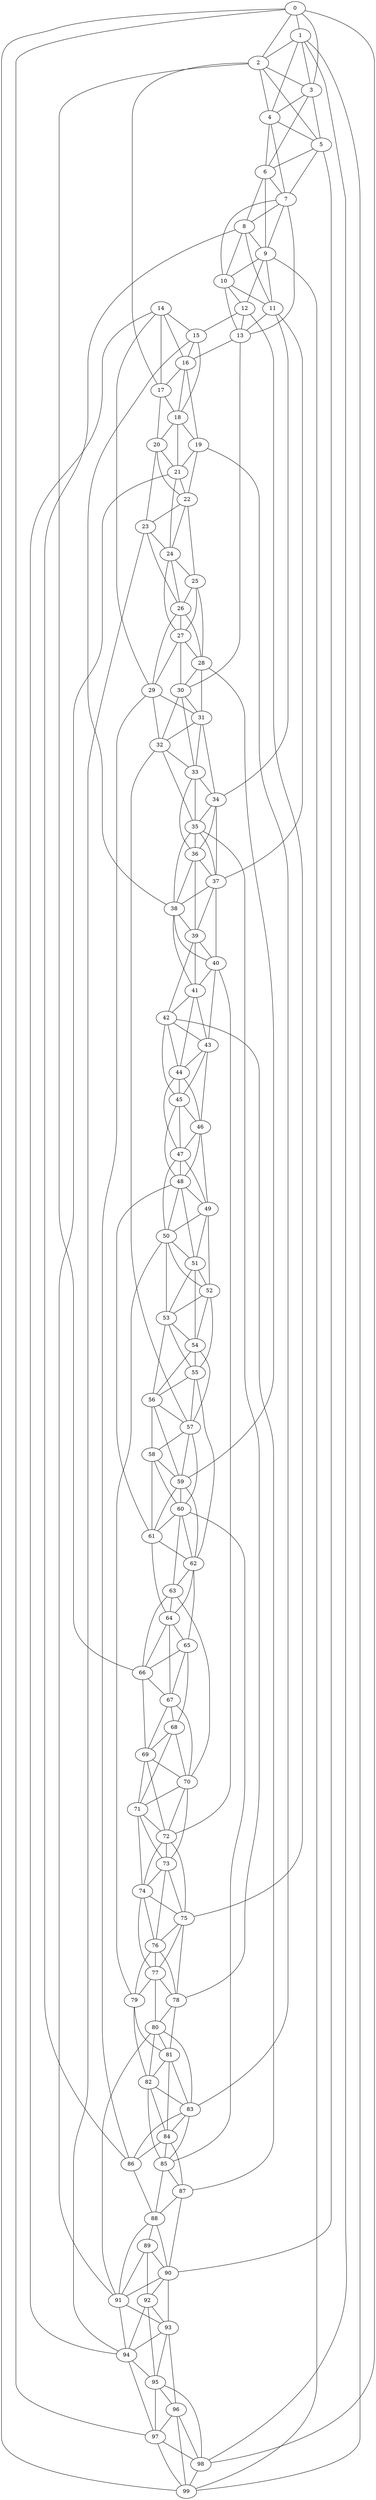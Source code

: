 strict graph "watts_strogatz_graph(100,6,0.1)" {
0;
1;
2;
3;
4;
5;
6;
7;
8;
9;
10;
11;
12;
13;
14;
15;
16;
17;
18;
19;
20;
21;
22;
23;
24;
25;
26;
27;
28;
29;
30;
31;
32;
33;
34;
35;
36;
37;
38;
39;
40;
41;
42;
43;
44;
45;
46;
47;
48;
49;
50;
51;
52;
53;
54;
55;
56;
57;
58;
59;
60;
61;
62;
63;
64;
65;
66;
67;
68;
69;
70;
71;
72;
73;
74;
75;
76;
77;
78;
79;
80;
81;
82;
83;
84;
85;
86;
87;
88;
89;
90;
91;
92;
93;
94;
95;
96;
97;
98;
99;
0 -- 1  [is_available=True, prob="0.06852547962"];
0 -- 2  [is_available=True, prob="0.844454383303"];
0 -- 3  [is_available=True, prob="0.174819482554"];
0 -- 97  [is_available=True, prob="1.0"];
0 -- 98  [is_available=True, prob="0.253178542532"];
0 -- 99  [is_available=True, prob="0.974722183405"];
1 -- 2  [is_available=True, prob="1.0"];
1 -- 99  [is_available=True, prob="0.701017466824"];
1 -- 4  [is_available=True, prob="1.0"];
1 -- 98  [is_available=True, prob="0.263843552144"];
1 -- 3  [is_available=True, prob="0.42349954024"];
2 -- 66  [is_available=True, prob="0.85028306921"];
2 -- 3  [is_available=True, prob="1.0"];
2 -- 4  [is_available=True, prob="0.806155999868"];
2 -- 5  [is_available=True, prob="1.0"];
2 -- 17  [is_available=True, prob="1.0"];
3 -- 4  [is_available=True, prob="0.800878312051"];
3 -- 5  [is_available=True, prob="0.214138585395"];
3 -- 6  [is_available=True, prob="0.874604376007"];
4 -- 5  [is_available=True, prob="0.697486071808"];
4 -- 6  [is_available=True, prob="0.668374304509"];
4 -- 7  [is_available=True, prob="0.87100855109"];
5 -- 6  [is_available=True, prob="1.0"];
5 -- 7  [is_available=True, prob="1.0"];
5 -- 90  [is_available=True, prob="0.456759684844"];
6 -- 7  [is_available=True, prob="1.0"];
6 -- 8  [is_available=True, prob="0.586891872799"];
6 -- 9  [is_available=True, prob="0.691989193264"];
7 -- 8  [is_available=True, prob="0.808979231684"];
7 -- 9  [is_available=True, prob="0.509351337439"];
7 -- 10  [is_available=True, prob="0.511458105944"];
7 -- 13  [is_available=True, prob="1.0"];
8 -- 9  [is_available=True, prob="0.112424384966"];
8 -- 10  [is_available=True, prob="0.689504965038"];
8 -- 11  [is_available=True, prob="0.546372988827"];
8 -- 86  [is_available=True, prob="1.0"];
9 -- 99  [is_available=True, prob="0.221073621595"];
9 -- 10  [is_available=True, prob="0.53839728882"];
9 -- 11  [is_available=True, prob="1.0"];
9 -- 12  [is_available=True, prob="0.556756344463"];
10 -- 11  [is_available=True, prob="1.0"];
10 -- 12  [is_available=True, prob="0.349894453596"];
10 -- 13  [is_available=True, prob="0.455637767402"];
11 -- 34  [is_available=True, prob="0.450344822588"];
11 -- 37  [is_available=True, prob="0.0640603724959"];
11 -- 13  [is_available=True, prob="0.362022746662"];
12 -- 75  [is_available=True, prob="0.124767015094"];
12 -- 13  [is_available=True, prob="0.795210479012"];
12 -- 15  [is_available=True, prob="1.0"];
13 -- 16  [is_available=True, prob="1.0"];
13 -- 30  [is_available=True, prob="1.0"];
14 -- 15  [is_available=True, prob="1.0"];
14 -- 16  [is_available=True, prob="0.151130681412"];
14 -- 17  [is_available=True, prob="0.0937977815439"];
14 -- 29  [is_available=True, prob="0.790375655126"];
14 -- 94  [is_available=True, prob="0.957529069983"];
15 -- 38  [is_available=True, prob="0.25670251656"];
15 -- 16  [is_available=True, prob="0.0848392239813"];
15 -- 18  [is_available=True, prob="0.744376315761"];
16 -- 17  [is_available=True, prob="1.0"];
16 -- 18  [is_available=True, prob="0.200316960727"];
16 -- 19  [is_available=True, prob="0.836801665666"];
17 -- 18  [is_available=True, prob="1.0"];
17 -- 20  [is_available=True, prob="0.0825775721772"];
18 -- 19  [is_available=True, prob="0.091081902123"];
18 -- 20  [is_available=True, prob="1.0"];
18 -- 21  [is_available=True, prob="0.0730509657955"];
19 -- 83  [is_available=True, prob="0.616838862078"];
19 -- 21  [is_available=True, prob="0.86587643647"];
19 -- 22  [is_available=True, prob="0.248064936521"];
20 -- 21  [is_available=True, prob="1.0"];
20 -- 22  [is_available=True, prob="1.0"];
20 -- 23  [is_available=True, prob="0.241251483708"];
21 -- 22  [is_available=True, prob="0.140877808919"];
21 -- 24  [is_available=True, prob="0.893517190111"];
21 -- 91  [is_available=True, prob="0.884946754337"];
22 -- 23  [is_available=True, prob="0.0307465814171"];
22 -- 24  [is_available=True, prob="1.0"];
22 -- 25  [is_available=True, prob="0.237637296292"];
23 -- 24  [is_available=True, prob="0.60033016782"];
23 -- 26  [is_available=True, prob="0.265915431947"];
23 -- 94  [is_available=True, prob="1.0"];
24 -- 25  [is_available=True, prob="0.41844465421"];
24 -- 26  [is_available=True, prob="0.37710738649"];
24 -- 27  [is_available=True, prob="1.0"];
25 -- 26  [is_available=True, prob="1.0"];
25 -- 27  [is_available=True, prob="0.18498062704"];
25 -- 28  [is_available=True, prob="0.551705327648"];
26 -- 27  [is_available=True, prob="0.540082718954"];
26 -- 28  [is_available=True, prob="0.885837185731"];
26 -- 29  [is_available=True, prob="0.602567100835"];
27 -- 28  [is_available=True, prob="0.799952547173"];
27 -- 29  [is_available=True, prob="0.594924719796"];
27 -- 30  [is_available=True, prob="0.876467268509"];
28 -- 59  [is_available=True, prob="0.627345121783"];
28 -- 30  [is_available=True, prob="0.140846757385"];
28 -- 31  [is_available=True, prob="1.0"];
29 -- 32  [is_available=True, prob="0.348629879718"];
29 -- 86  [is_available=True, prob="0.869311098021"];
29 -- 31  [is_available=True, prob="0.987457386381"];
30 -- 32  [is_available=True, prob="0.569798952798"];
30 -- 33  [is_available=True, prob="0.485782650274"];
30 -- 31  [is_available=True, prob="0.109076658876"];
31 -- 32  [is_available=True, prob="1.0"];
31 -- 33  [is_available=True, prob="1.0"];
31 -- 34  [is_available=True, prob="0.144130571292"];
32 -- 33  [is_available=True, prob="0.212191827656"];
32 -- 35  [is_available=True, prob="0.671989249832"];
32 -- 57  [is_available=True, prob="0.700957479597"];
33 -- 34  [is_available=True, prob="1.0"];
33 -- 35  [is_available=True, prob="0.822816883015"];
33 -- 36  [is_available=True, prob="0.681093717712"];
34 -- 35  [is_available=True, prob="0.187146934183"];
34 -- 36  [is_available=True, prob="1.0"];
34 -- 37  [is_available=True, prob="1.0"];
35 -- 36  [is_available=True, prob="0.222576543311"];
35 -- 37  [is_available=True, prob="0.051741535706"];
35 -- 38  [is_available=True, prob="1.0"];
35 -- 78  [is_available=True, prob="0.938255661858"];
36 -- 37  [is_available=True, prob="0.425115970214"];
36 -- 38  [is_available=True, prob="1.0"];
36 -- 39  [is_available=True, prob="0.775375005788"];
37 -- 38  [is_available=True, prob="0.778737638844"];
37 -- 39  [is_available=True, prob="0.680311790353"];
37 -- 40  [is_available=True, prob="0.0231267152333"];
38 -- 39  [is_available=True, prob="0.761488851599"];
38 -- 40  [is_available=True, prob="0.0481242879328"];
38 -- 41  [is_available=True, prob="0.472072569245"];
39 -- 40  [is_available=True, prob="0.422465990885"];
39 -- 41  [is_available=True, prob="0.116671326729"];
39 -- 42  [is_available=True, prob="1.0"];
40 -- 72  [is_available=True, prob="1.0"];
40 -- 41  [is_available=True, prob="0.396587732598"];
40 -- 43  [is_available=True, prob="1.0"];
41 -- 42  [is_available=True, prob="0.714372092428"];
41 -- 43  [is_available=True, prob="0.175824751894"];
41 -- 44  [is_available=True, prob="0.184731652011"];
42 -- 43  [is_available=True, prob="0.991810747998"];
42 -- 44  [is_available=True, prob="0.445603048184"];
42 -- 45  [is_available=True, prob="0.524147557867"];
42 -- 87  [is_available=True, prob="0.737278558704"];
43 -- 44  [is_available=True, prob="1.0"];
43 -- 45  [is_available=True, prob="1.0"];
43 -- 46  [is_available=True, prob="0.954494034705"];
44 -- 45  [is_available=True, prob="0.287687524848"];
44 -- 46  [is_available=True, prob="0.162594156677"];
44 -- 47  [is_available=True, prob="1.0"];
45 -- 46  [is_available=True, prob="0.457144818095"];
45 -- 47  [is_available=True, prob="1.0"];
45 -- 48  [is_available=True, prob="1.0"];
46 -- 47  [is_available=True, prob="0.364485829916"];
46 -- 48  [is_available=True, prob="0.232055018165"];
46 -- 49  [is_available=True, prob="0.0530576676279"];
47 -- 48  [is_available=True, prob="0.102920072674"];
47 -- 49  [is_available=True, prob="1.0"];
47 -- 50  [is_available=True, prob="1.0"];
48 -- 49  [is_available=True, prob="0.600700540128"];
48 -- 50  [is_available=True, prob="0.21480000126"];
48 -- 51  [is_available=True, prob="1.0"];
48 -- 61  [is_available=True, prob="0.0274739233598"];
49 -- 50  [is_available=True, prob="0.636649855944"];
49 -- 51  [is_available=True, prob="1.0"];
49 -- 52  [is_available=True, prob="1.0"];
50 -- 51  [is_available=True, prob="0.731001166134"];
50 -- 52  [is_available=True, prob="0.172058353298"];
50 -- 53  [is_available=True, prob="0.914706825983"];
50 -- 79  [is_available=True, prob="0.902802626263"];
51 -- 52  [is_available=True, prob="0.69891566674"];
51 -- 53  [is_available=True, prob="0.854646719927"];
51 -- 54  [is_available=True, prob="1.0"];
52 -- 53  [is_available=True, prob="1.0"];
52 -- 54  [is_available=True, prob="0.0974737119183"];
52 -- 55  [is_available=True, prob="0.25477023252"];
53 -- 54  [is_available=True, prob="0.121526850825"];
53 -- 55  [is_available=True, prob="0.966814060882"];
53 -- 56  [is_available=True, prob="0.254293213283"];
54 -- 55  [is_available=True, prob="0.0106939078794"];
54 -- 56  [is_available=True, prob="1.0"];
54 -- 57  [is_available=True, prob="0.721534948117"];
55 -- 56  [is_available=True, prob="0.802072388163"];
55 -- 57  [is_available=True, prob="1.0"];
55 -- 62  [is_available=True, prob="0.847977839416"];
56 -- 57  [is_available=True, prob="0.710684880655"];
56 -- 58  [is_available=True, prob="1.0"];
56 -- 59  [is_available=True, prob="0.298227282288"];
57 -- 58  [is_available=True, prob="0.0659472373594"];
57 -- 59  [is_available=True, prob="1.0"];
57 -- 60  [is_available=True, prob="0.575729286963"];
58 -- 59  [is_available=True, prob="0.552427860811"];
58 -- 60  [is_available=True, prob="1.0"];
58 -- 61  [is_available=True, prob="0.229096901315"];
59 -- 60  [is_available=True, prob="0.0828958169377"];
59 -- 61  [is_available=True, prob="0.646688535943"];
59 -- 62  [is_available=True, prob="1.0"];
60 -- 85  [is_available=True, prob="1.0"];
60 -- 61  [is_available=True, prob="1.0"];
60 -- 62  [is_available=True, prob="0.589798068946"];
60 -- 63  [is_available=True, prob="1.0"];
61 -- 64  [is_available=True, prob="0.629689829474"];
61 -- 62  [is_available=True, prob="0.59857319538"];
62 -- 64  [is_available=True, prob="0.153144123117"];
62 -- 65  [is_available=True, prob="0.124462368684"];
62 -- 63  [is_available=True, prob="1.0"];
63 -- 64  [is_available=True, prob="0.390399203218"];
63 -- 66  [is_available=True, prob="1.0"];
63 -- 70  [is_available=True, prob="0.645358920796"];
64 -- 65  [is_available=True, prob="0.663950327952"];
64 -- 66  [is_available=True, prob="1.0"];
64 -- 67  [is_available=True, prob="0.632896005352"];
65 -- 66  [is_available=True, prob="0.871932091069"];
65 -- 67  [is_available=True, prob="0.0444132587035"];
65 -- 68  [is_available=True, prob="1.0"];
66 -- 67  [is_available=True, prob="0.363149252221"];
66 -- 69  [is_available=True, prob="0.774667316539"];
67 -- 68  [is_available=True, prob="0.143355509486"];
67 -- 69  [is_available=True, prob="1.0"];
67 -- 70  [is_available=True, prob="0.409323564204"];
68 -- 69  [is_available=True, prob="0.450931936494"];
68 -- 70  [is_available=True, prob="0.359730632499"];
68 -- 71  [is_available=True, prob="1.0"];
69 -- 70  [is_available=True, prob="0.353486583693"];
69 -- 71  [is_available=True, prob="0.29730005388"];
69 -- 72  [is_available=True, prob="0.833567908489"];
70 -- 71  [is_available=True, prob="0.197237166396"];
70 -- 72  [is_available=True, prob="1.0"];
70 -- 73  [is_available=True, prob="0.939184042886"];
71 -- 72  [is_available=True, prob="0.438313143586"];
71 -- 73  [is_available=True, prob="1.0"];
71 -- 74  [is_available=True, prob="0.497393303635"];
72 -- 73  [is_available=True, prob="0.145214019769"];
72 -- 74  [is_available=True, prob="1.0"];
72 -- 75  [is_available=True, prob="1.0"];
73 -- 74  [is_available=True, prob="0.215198377091"];
73 -- 75  [is_available=True, prob="0.67390453828"];
73 -- 76  [is_available=True, prob="1.0"];
74 -- 75  [is_available=True, prob="0.16396833277"];
74 -- 76  [is_available=True, prob="0.111088798614"];
74 -- 77  [is_available=True, prob="0.761921481197"];
75 -- 76  [is_available=True, prob="1.0"];
75 -- 77  [is_available=True, prob="0.745454256563"];
75 -- 78  [is_available=True, prob="0.29243344882"];
76 -- 77  [is_available=True, prob="0.0763502966133"];
76 -- 78  [is_available=True, prob="0.273556061949"];
76 -- 79  [is_available=True, prob="0.993543291363"];
77 -- 78  [is_available=True, prob="0.599051143962"];
77 -- 79  [is_available=True, prob="0.546644993093"];
77 -- 80  [is_available=True, prob="0.0950195002754"];
78 -- 80  [is_available=True, prob="1.0"];
78 -- 81  [is_available=True, prob="0.424600883901"];
79 -- 81  [is_available=True, prob="1.0"];
79 -- 82  [is_available=True, prob="0.706106081943"];
80 -- 81  [is_available=True, prob="0.962708266383"];
80 -- 82  [is_available=True, prob="0.944310816314"];
80 -- 83  [is_available=True, prob="0.456265148439"];
80 -- 91  [is_available=True, prob="0.982176826556"];
81 -- 82  [is_available=True, prob="0.115635107586"];
81 -- 83  [is_available=True, prob="1.0"];
81 -- 84  [is_available=True, prob="0.365281689101"];
82 -- 83  [is_available=True, prob="0.316868867693"];
82 -- 84  [is_available=True, prob="0.158872296762"];
82 -- 85  [is_available=True, prob="0.925593493428"];
83 -- 84  [is_available=True, prob="1.0"];
83 -- 85  [is_available=True, prob="0.715105238862"];
83 -- 86  [is_available=True, prob="0.656097832536"];
84 -- 85  [is_available=True, prob="0.200258074147"];
84 -- 86  [is_available=True, prob="0.689748334213"];
84 -- 87  [is_available=True, prob="0.872019255269"];
85 -- 87  [is_available=True, prob="0.602973775985"];
85 -- 88  [is_available=True, prob="0.863082020945"];
86 -- 88  [is_available=True, prob="1.0"];
87 -- 88  [is_available=True, prob="0.942186830619"];
87 -- 90  [is_available=True, prob="0.0198641274072"];
88 -- 89  [is_available=True, prob="0.80171620906"];
88 -- 90  [is_available=True, prob="1.0"];
88 -- 91  [is_available=True, prob="1.0"];
89 -- 90  [is_available=True, prob="0.829750188946"];
89 -- 91  [is_available=True, prob="0.930779242287"];
89 -- 92  [is_available=True, prob="0.21603577562"];
90 -- 91  [is_available=True, prob="0.836253895523"];
90 -- 92  [is_available=True, prob="0.38916826334"];
90 -- 93  [is_available=True, prob="0.787696918577"];
91 -- 93  [is_available=True, prob="1.0"];
91 -- 94  [is_available=True, prob="1.0"];
92 -- 93  [is_available=True, prob="0.949925738244"];
92 -- 94  [is_available=True, prob="0.479603265674"];
92 -- 95  [is_available=True, prob="1.0"];
93 -- 96  [is_available=True, prob="0.298992792955"];
93 -- 94  [is_available=True, prob="0.919036784315"];
93 -- 95  [is_available=True, prob="0.850015681713"];
94 -- 97  [is_available=True, prob="0.14681560438"];
94 -- 95  [is_available=True, prob="0.327274840298"];
95 -- 96  [is_available=True, prob="1.0"];
95 -- 97  [is_available=True, prob="0.843167260884"];
95 -- 98  [is_available=True, prob="0.938916560632"];
96 -- 97  [is_available=True, prob="0.661548787675"];
96 -- 98  [is_available=True, prob="0.300132650089"];
96 -- 99  [is_available=True, prob="0.986149844715"];
97 -- 98  [is_available=True, prob="0.702862359726"];
97 -- 99  [is_available=True, prob="0.379913732241"];
98 -- 99  [is_available=True, prob="0.788280353084"];
}
